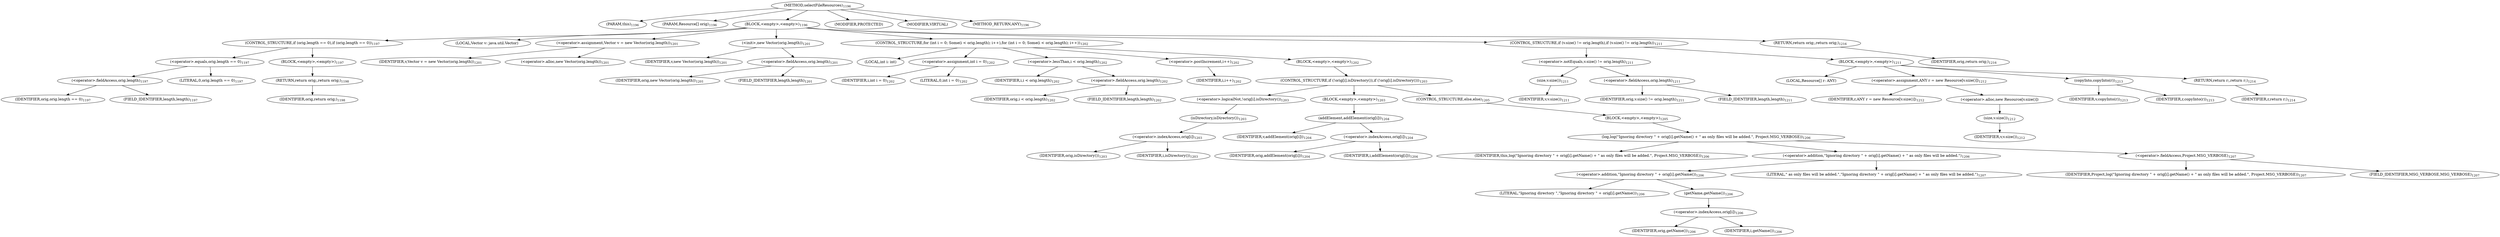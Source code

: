 digraph "selectFileResources" {  
"2997" [label = <(METHOD,selectFileResources)<SUB>1196</SUB>> ]
"128" [label = <(PARAM,this)<SUB>1196</SUB>> ]
"2998" [label = <(PARAM,Resource[] orig)<SUB>1196</SUB>> ]
"2999" [label = <(BLOCK,&lt;empty&gt;,&lt;empty&gt;)<SUB>1196</SUB>> ]
"3000" [label = <(CONTROL_STRUCTURE,if (orig.length == 0),if (orig.length == 0))<SUB>1197</SUB>> ]
"3001" [label = <(&lt;operator&gt;.equals,orig.length == 0)<SUB>1197</SUB>> ]
"3002" [label = <(&lt;operator&gt;.fieldAccess,orig.length)<SUB>1197</SUB>> ]
"3003" [label = <(IDENTIFIER,orig,orig.length == 0)<SUB>1197</SUB>> ]
"3004" [label = <(FIELD_IDENTIFIER,length,length)<SUB>1197</SUB>> ]
"3005" [label = <(LITERAL,0,orig.length == 0)<SUB>1197</SUB>> ]
"3006" [label = <(BLOCK,&lt;empty&gt;,&lt;empty&gt;)<SUB>1197</SUB>> ]
"3007" [label = <(RETURN,return orig;,return orig;)<SUB>1198</SUB>> ]
"3008" [label = <(IDENTIFIER,orig,return orig;)<SUB>1198</SUB>> ]
"126" [label = <(LOCAL,Vector v: java.util.Vector)> ]
"3009" [label = <(&lt;operator&gt;.assignment,Vector v = new Vector(orig.length))<SUB>1201</SUB>> ]
"3010" [label = <(IDENTIFIER,v,Vector v = new Vector(orig.length))<SUB>1201</SUB>> ]
"3011" [label = <(&lt;operator&gt;.alloc,new Vector(orig.length))<SUB>1201</SUB>> ]
"3012" [label = <(&lt;init&gt;,new Vector(orig.length))<SUB>1201</SUB>> ]
"125" [label = <(IDENTIFIER,v,new Vector(orig.length))<SUB>1201</SUB>> ]
"3013" [label = <(&lt;operator&gt;.fieldAccess,orig.length)<SUB>1201</SUB>> ]
"3014" [label = <(IDENTIFIER,orig,new Vector(orig.length))<SUB>1201</SUB>> ]
"3015" [label = <(FIELD_IDENTIFIER,length,length)<SUB>1201</SUB>> ]
"3016" [label = <(CONTROL_STRUCTURE,for (int i = 0; Some(i &lt; orig.length); i++),for (int i = 0; Some(i &lt; orig.length); i++))<SUB>1202</SUB>> ]
"3017" [label = <(LOCAL,int i: int)> ]
"3018" [label = <(&lt;operator&gt;.assignment,int i = 0)<SUB>1202</SUB>> ]
"3019" [label = <(IDENTIFIER,i,int i = 0)<SUB>1202</SUB>> ]
"3020" [label = <(LITERAL,0,int i = 0)<SUB>1202</SUB>> ]
"3021" [label = <(&lt;operator&gt;.lessThan,i &lt; orig.length)<SUB>1202</SUB>> ]
"3022" [label = <(IDENTIFIER,i,i &lt; orig.length)<SUB>1202</SUB>> ]
"3023" [label = <(&lt;operator&gt;.fieldAccess,orig.length)<SUB>1202</SUB>> ]
"3024" [label = <(IDENTIFIER,orig,i &lt; orig.length)<SUB>1202</SUB>> ]
"3025" [label = <(FIELD_IDENTIFIER,length,length)<SUB>1202</SUB>> ]
"3026" [label = <(&lt;operator&gt;.postIncrement,i++)<SUB>1202</SUB>> ]
"3027" [label = <(IDENTIFIER,i,i++)<SUB>1202</SUB>> ]
"3028" [label = <(BLOCK,&lt;empty&gt;,&lt;empty&gt;)<SUB>1202</SUB>> ]
"3029" [label = <(CONTROL_STRUCTURE,if (!orig[i].isDirectory()),if (!orig[i].isDirectory()))<SUB>1203</SUB>> ]
"3030" [label = <(&lt;operator&gt;.logicalNot,!orig[i].isDirectory())<SUB>1203</SUB>> ]
"3031" [label = <(isDirectory,isDirectory())<SUB>1203</SUB>> ]
"3032" [label = <(&lt;operator&gt;.indexAccess,orig[i])<SUB>1203</SUB>> ]
"3033" [label = <(IDENTIFIER,orig,isDirectory())<SUB>1203</SUB>> ]
"3034" [label = <(IDENTIFIER,i,isDirectory())<SUB>1203</SUB>> ]
"3035" [label = <(BLOCK,&lt;empty&gt;,&lt;empty&gt;)<SUB>1203</SUB>> ]
"3036" [label = <(addElement,addElement(orig[i]))<SUB>1204</SUB>> ]
"3037" [label = <(IDENTIFIER,v,addElement(orig[i]))<SUB>1204</SUB>> ]
"3038" [label = <(&lt;operator&gt;.indexAccess,orig[i])<SUB>1204</SUB>> ]
"3039" [label = <(IDENTIFIER,orig,addElement(orig[i]))<SUB>1204</SUB>> ]
"3040" [label = <(IDENTIFIER,i,addElement(orig[i]))<SUB>1204</SUB>> ]
"3041" [label = <(CONTROL_STRUCTURE,else,else)<SUB>1205</SUB>> ]
"3042" [label = <(BLOCK,&lt;empty&gt;,&lt;empty&gt;)<SUB>1205</SUB>> ]
"3043" [label = <(log,log(&quot;Ignoring directory &quot; + orig[i].getName() + &quot; as only files will be added.&quot;, Project.MSG_VERBOSE))<SUB>1206</SUB>> ]
"127" [label = <(IDENTIFIER,this,log(&quot;Ignoring directory &quot; + orig[i].getName() + &quot; as only files will be added.&quot;, Project.MSG_VERBOSE))<SUB>1206</SUB>> ]
"3044" [label = <(&lt;operator&gt;.addition,&quot;Ignoring directory &quot; + orig[i].getName() + &quot; as only files will be added.&quot;)<SUB>1206</SUB>> ]
"3045" [label = <(&lt;operator&gt;.addition,&quot;Ignoring directory &quot; + orig[i].getName())<SUB>1206</SUB>> ]
"3046" [label = <(LITERAL,&quot;Ignoring directory &quot;,&quot;Ignoring directory &quot; + orig[i].getName())<SUB>1206</SUB>> ]
"3047" [label = <(getName,getName())<SUB>1206</SUB>> ]
"3048" [label = <(&lt;operator&gt;.indexAccess,orig[i])<SUB>1206</SUB>> ]
"3049" [label = <(IDENTIFIER,orig,getName())<SUB>1206</SUB>> ]
"3050" [label = <(IDENTIFIER,i,getName())<SUB>1206</SUB>> ]
"3051" [label = <(LITERAL,&quot; as only files will be added.&quot;,&quot;Ignoring directory &quot; + orig[i].getName() + &quot; as only files will be added.&quot;)<SUB>1207</SUB>> ]
"3052" [label = <(&lt;operator&gt;.fieldAccess,Project.MSG_VERBOSE)<SUB>1207</SUB>> ]
"3053" [label = <(IDENTIFIER,Project,log(&quot;Ignoring directory &quot; + orig[i].getName() + &quot; as only files will be added.&quot;, Project.MSG_VERBOSE))<SUB>1207</SUB>> ]
"3054" [label = <(FIELD_IDENTIFIER,MSG_VERBOSE,MSG_VERBOSE)<SUB>1207</SUB>> ]
"3055" [label = <(CONTROL_STRUCTURE,if (v.size() != orig.length),if (v.size() != orig.length))<SUB>1211</SUB>> ]
"3056" [label = <(&lt;operator&gt;.notEquals,v.size() != orig.length)<SUB>1211</SUB>> ]
"3057" [label = <(size,v.size())<SUB>1211</SUB>> ]
"3058" [label = <(IDENTIFIER,v,v.size())<SUB>1211</SUB>> ]
"3059" [label = <(&lt;operator&gt;.fieldAccess,orig.length)<SUB>1211</SUB>> ]
"3060" [label = <(IDENTIFIER,orig,v.size() != orig.length)<SUB>1211</SUB>> ]
"3061" [label = <(FIELD_IDENTIFIER,length,length)<SUB>1211</SUB>> ]
"3062" [label = <(BLOCK,&lt;empty&gt;,&lt;empty&gt;)<SUB>1211</SUB>> ]
"3063" [label = <(LOCAL,Resource[] r: ANY)> ]
"3064" [label = <(&lt;operator&gt;.assignment,ANY r = new Resource[v.size()])<SUB>1212</SUB>> ]
"3065" [label = <(IDENTIFIER,r,ANY r = new Resource[v.size()])<SUB>1212</SUB>> ]
"3066" [label = <(&lt;operator&gt;.alloc,new Resource[v.size()])> ]
"3067" [label = <(size,v.size())<SUB>1212</SUB>> ]
"3068" [label = <(IDENTIFIER,v,v.size())<SUB>1212</SUB>> ]
"3069" [label = <(copyInto,copyInto(r))<SUB>1213</SUB>> ]
"3070" [label = <(IDENTIFIER,v,copyInto(r))<SUB>1213</SUB>> ]
"3071" [label = <(IDENTIFIER,r,copyInto(r))<SUB>1213</SUB>> ]
"3072" [label = <(RETURN,return r;,return r;)<SUB>1214</SUB>> ]
"3073" [label = <(IDENTIFIER,r,return r;)<SUB>1214</SUB>> ]
"3074" [label = <(RETURN,return orig;,return orig;)<SUB>1216</SUB>> ]
"3075" [label = <(IDENTIFIER,orig,return orig;)<SUB>1216</SUB>> ]
"3076" [label = <(MODIFIER,PROTECTED)> ]
"3077" [label = <(MODIFIER,VIRTUAL)> ]
"3078" [label = <(METHOD_RETURN,ANY)<SUB>1196</SUB>> ]
  "2997" -> "128" 
  "2997" -> "2998" 
  "2997" -> "2999" 
  "2997" -> "3076" 
  "2997" -> "3077" 
  "2997" -> "3078" 
  "2999" -> "3000" 
  "2999" -> "126" 
  "2999" -> "3009" 
  "2999" -> "3012" 
  "2999" -> "3016" 
  "2999" -> "3055" 
  "2999" -> "3074" 
  "3000" -> "3001" 
  "3000" -> "3006" 
  "3001" -> "3002" 
  "3001" -> "3005" 
  "3002" -> "3003" 
  "3002" -> "3004" 
  "3006" -> "3007" 
  "3007" -> "3008" 
  "3009" -> "3010" 
  "3009" -> "3011" 
  "3012" -> "125" 
  "3012" -> "3013" 
  "3013" -> "3014" 
  "3013" -> "3015" 
  "3016" -> "3017" 
  "3016" -> "3018" 
  "3016" -> "3021" 
  "3016" -> "3026" 
  "3016" -> "3028" 
  "3018" -> "3019" 
  "3018" -> "3020" 
  "3021" -> "3022" 
  "3021" -> "3023" 
  "3023" -> "3024" 
  "3023" -> "3025" 
  "3026" -> "3027" 
  "3028" -> "3029" 
  "3029" -> "3030" 
  "3029" -> "3035" 
  "3029" -> "3041" 
  "3030" -> "3031" 
  "3031" -> "3032" 
  "3032" -> "3033" 
  "3032" -> "3034" 
  "3035" -> "3036" 
  "3036" -> "3037" 
  "3036" -> "3038" 
  "3038" -> "3039" 
  "3038" -> "3040" 
  "3041" -> "3042" 
  "3042" -> "3043" 
  "3043" -> "127" 
  "3043" -> "3044" 
  "3043" -> "3052" 
  "3044" -> "3045" 
  "3044" -> "3051" 
  "3045" -> "3046" 
  "3045" -> "3047" 
  "3047" -> "3048" 
  "3048" -> "3049" 
  "3048" -> "3050" 
  "3052" -> "3053" 
  "3052" -> "3054" 
  "3055" -> "3056" 
  "3055" -> "3062" 
  "3056" -> "3057" 
  "3056" -> "3059" 
  "3057" -> "3058" 
  "3059" -> "3060" 
  "3059" -> "3061" 
  "3062" -> "3063" 
  "3062" -> "3064" 
  "3062" -> "3069" 
  "3062" -> "3072" 
  "3064" -> "3065" 
  "3064" -> "3066" 
  "3066" -> "3067" 
  "3067" -> "3068" 
  "3069" -> "3070" 
  "3069" -> "3071" 
  "3072" -> "3073" 
  "3074" -> "3075" 
}
